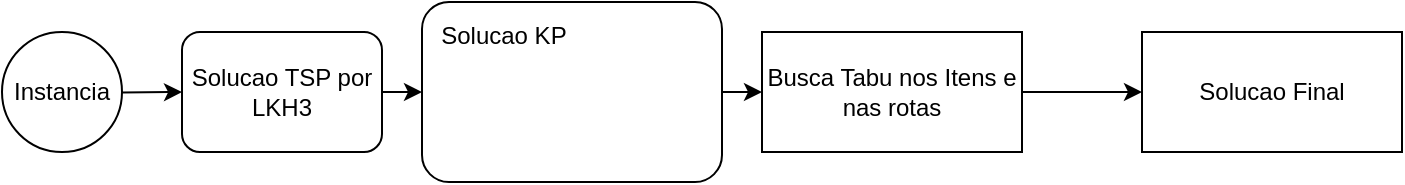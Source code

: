 <mxfile>
    <diagram id="oz9hKJD6IcwOT1CZdr4y" name="Page-1">
        <mxGraphModel dx="1094" dy="457" grid="1" gridSize="10" guides="1" tooltips="1" connect="1" arrows="1" fold="1" page="1" pageScale="1" pageWidth="850" pageHeight="1100" math="0" shadow="0">
            <root>
                <mxCell id="0"/>
                <mxCell id="1" parent="0"/>
                <mxCell id="4" style="edgeStyle=none;html=1;entryX=0;entryY=0.5;entryDx=0;entryDy=0;" edge="1" parent="1" source="3" target="5">
                    <mxGeometry relative="1" as="geometry">
                        <mxPoint x="30" y="200" as="targetPoint"/>
                    </mxGeometry>
                </mxCell>
                <mxCell id="3" value="Instancia" style="ellipse;whiteSpace=wrap;html=1;aspect=fixed;" vertex="1" parent="1">
                    <mxGeometry y="40" width="60" height="60" as="geometry"/>
                </mxCell>
                <mxCell id="7" value="" style="edgeStyle=none;html=1;" edge="1" parent="1" source="5" target="6">
                    <mxGeometry relative="1" as="geometry"/>
                </mxCell>
                <mxCell id="5" value="Solucao TSP por LKH3" style="rounded=1;whiteSpace=wrap;html=1;align=center;" vertex="1" parent="1">
                    <mxGeometry x="90" y="40" width="100" height="60" as="geometry"/>
                </mxCell>
                <mxCell id="12" style="edgeStyle=none;html=1;entryX=0;entryY=0.5;entryDx=0;entryDy=0;" edge="1" parent="1" source="6" target="17">
                    <mxGeometry relative="1" as="geometry">
                        <mxPoint x="390" y="83.088" as="targetPoint"/>
                    </mxGeometry>
                </mxCell>
                <mxCell id="6" value="Solucao KP&amp;nbsp;&lt;span id=&quot;docs-internal-guid-574259a4-7fff-061c-184f-aa27f2c1ccff&quot;&gt;&lt;span style=&quot;font-size: 9pt; font-family: Arial, sans-serif; color: rgb(255, 255, 255); background-color: transparent; font-variant-numeric: normal; font-variant-east-asian: normal; font-variant-alternates: normal; font-variant-position: normal; vertical-align: baseline;&quot;&gt;adicionando itens de maior valor ate encher a mochila do fim para o inicio da rota&lt;/span&gt;&lt;/span&gt;&lt;br&gt;&amp;nbsp;" style="whiteSpace=wrap;html=1;rounded=1;align=center;" vertex="1" parent="1">
                    <mxGeometry x="210" y="25" width="150" height="90" as="geometry"/>
                </mxCell>
                <mxCell id="21" style="edgeStyle=none;html=1;" edge="1" parent="1" source="17">
                    <mxGeometry relative="1" as="geometry">
                        <mxPoint x="570" y="70" as="targetPoint"/>
                    </mxGeometry>
                </mxCell>
                <mxCell id="17" value="Busca Tabu nos Itens e nas rotas" style="rounded=0;whiteSpace=wrap;html=1;" vertex="1" parent="1">
                    <mxGeometry x="380" y="40" width="130" height="60" as="geometry"/>
                </mxCell>
                <mxCell id="22" value="Solucao Final" style="rounded=0;whiteSpace=wrap;html=1;" vertex="1" parent="1">
                    <mxGeometry x="570" y="40" width="130" height="60" as="geometry"/>
                </mxCell>
            </root>
        </mxGraphModel>
    </diagram>
</mxfile>